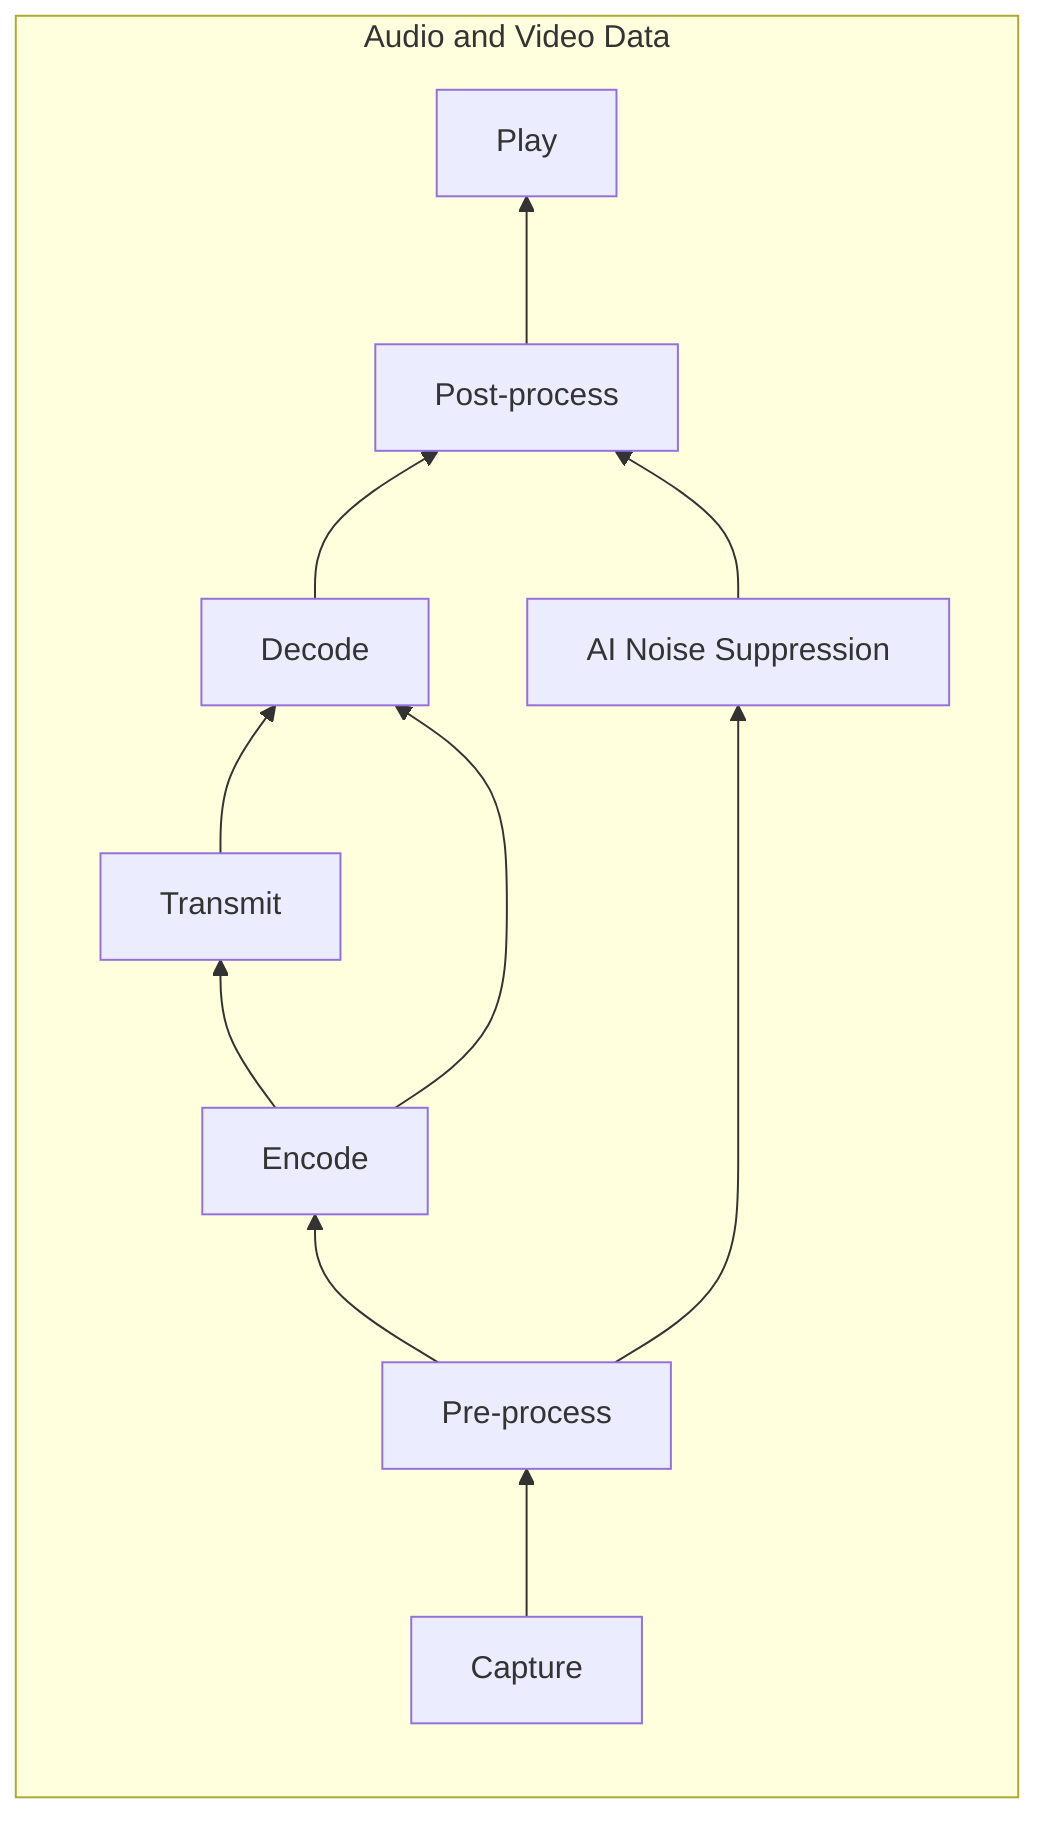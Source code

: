 flowchart LR
    subgraph Audio_and_video_data["Audio and Video Data"]
        direction LR;
        Capture --> Pre-process --> Encode --> Transmit --> Decode --> Post-process --> Play
      
        direction TB;
        Encode --> Decode
      
        direction BT;
        Pre-process --> AI_Noise_suppression["AI Noise Suppression"] --> Post-process
    end